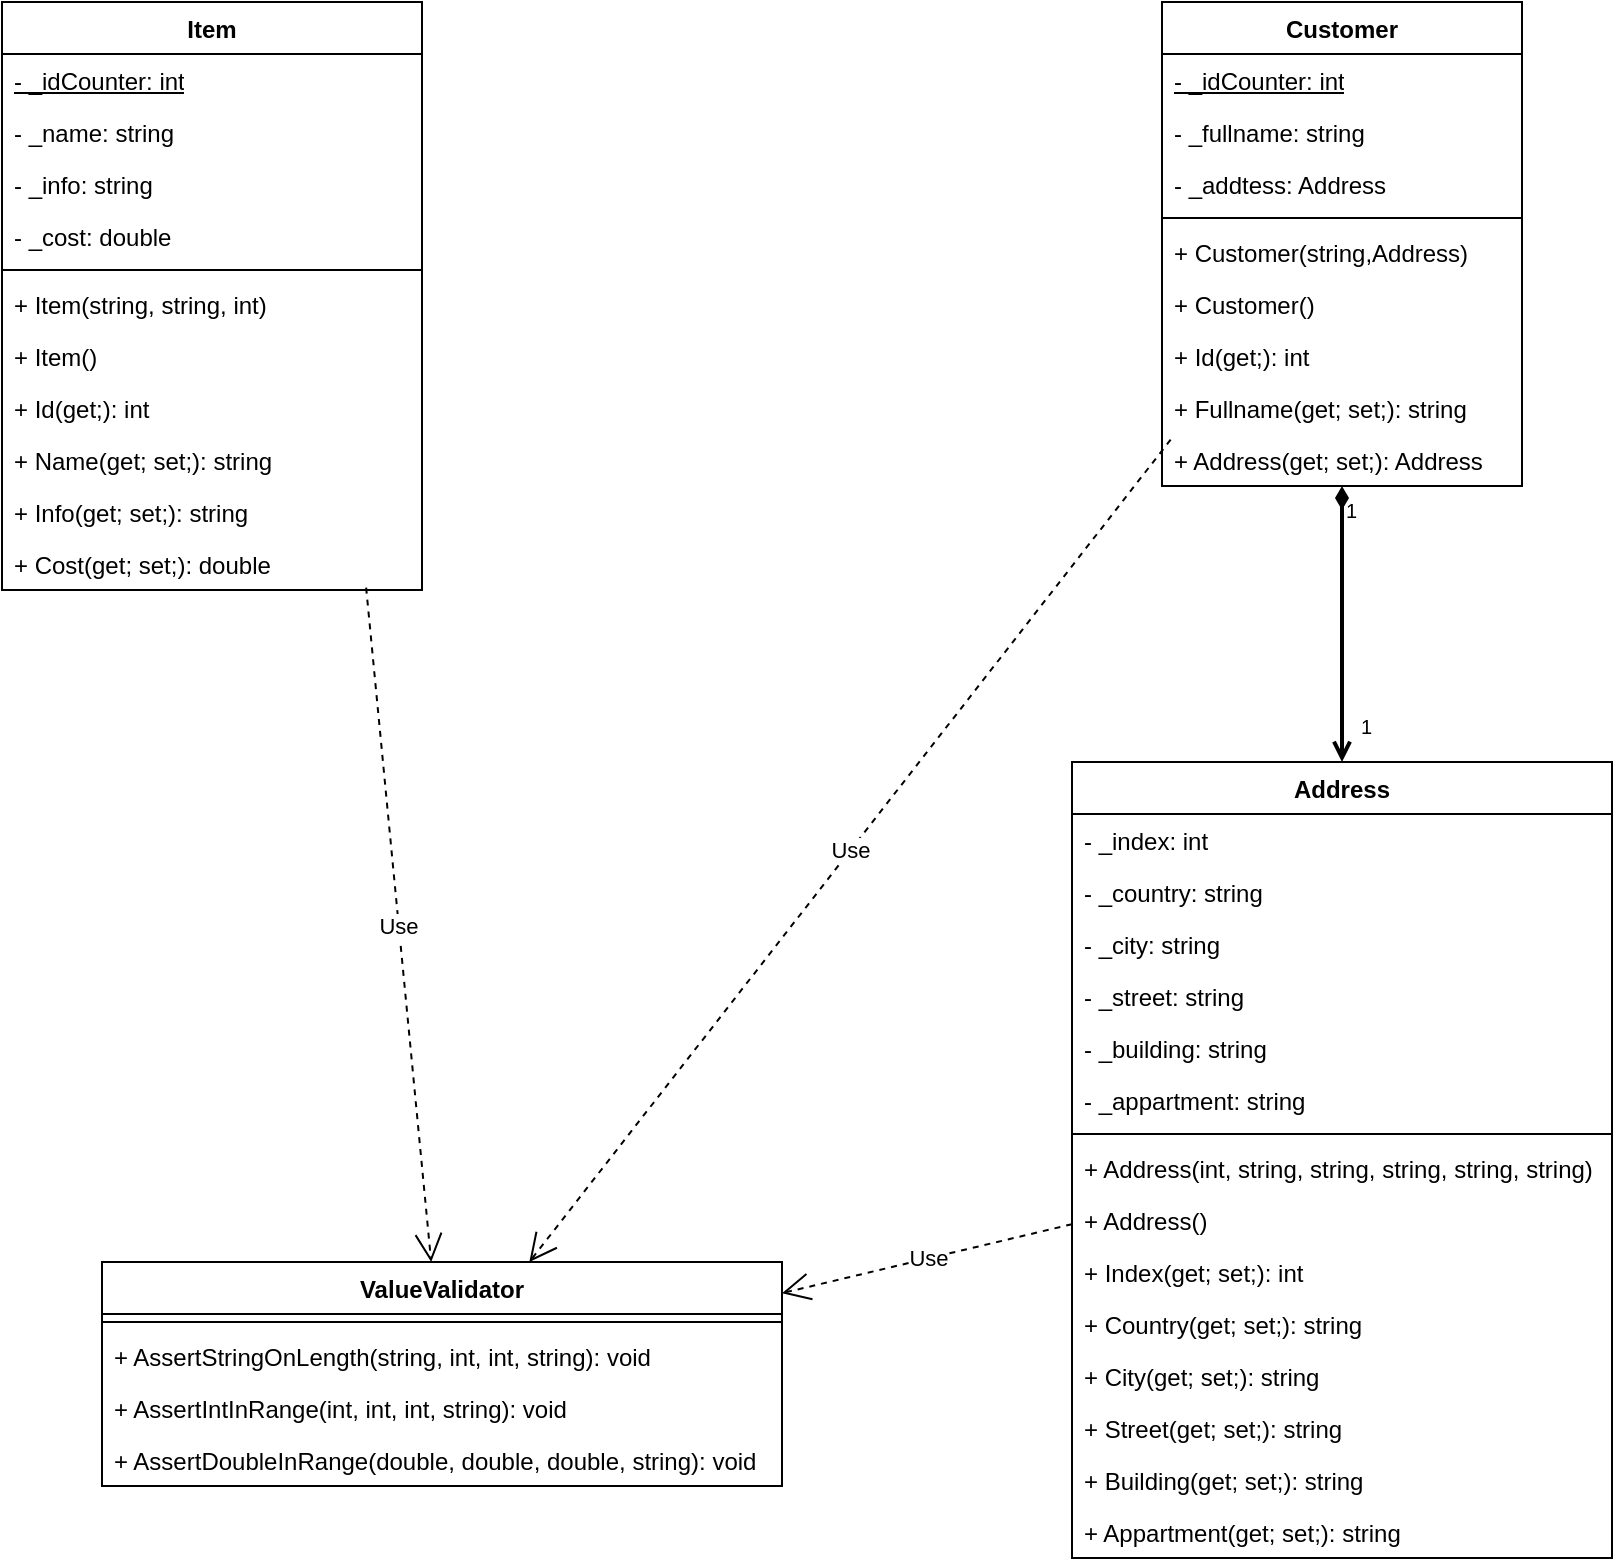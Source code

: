 <mxfile version="22.1.3" type="github">
  <diagram id="C5RBs43oDa-KdzZeNtuy" name="Page-1">
    <mxGraphModel dx="2351" dy="869" grid="1" gridSize="10" guides="1" tooltips="1" connect="1" arrows="1" fold="1" page="1" pageScale="1" pageWidth="827" pageHeight="1169" math="0" shadow="0">
      <root>
        <mxCell id="WIyWlLk6GJQsqaUBKTNV-0" />
        <mxCell id="WIyWlLk6GJQsqaUBKTNV-1" parent="WIyWlLk6GJQsqaUBKTNV-0" />
        <mxCell id="lq36NYKIBFTVrX8ykOkN-0" value="Item" style="swimlane;fontStyle=1;align=center;verticalAlign=top;childLayout=stackLayout;horizontal=1;startSize=26;horizontalStack=0;resizeParent=1;resizeParentMax=0;resizeLast=0;collapsible=1;marginBottom=0;whiteSpace=wrap;html=1;" vertex="1" parent="WIyWlLk6GJQsqaUBKTNV-1">
          <mxGeometry x="-50" y="280" width="210" height="294" as="geometry" />
        </mxCell>
        <mxCell id="lq36NYKIBFTVrX8ykOkN-1" value="&lt;u&gt;- _idCounter: int&lt;/u&gt;" style="text;strokeColor=none;fillColor=none;align=left;verticalAlign=top;spacingLeft=4;spacingRight=4;overflow=hidden;rotatable=0;points=[[0,0.5],[1,0.5]];portConstraint=eastwest;whiteSpace=wrap;html=1;" vertex="1" parent="lq36NYKIBFTVrX8ykOkN-0">
          <mxGeometry y="26" width="210" height="26" as="geometry" />
        </mxCell>
        <mxCell id="lq36NYKIBFTVrX8ykOkN-28" value="- _name: string" style="text;strokeColor=none;fillColor=none;align=left;verticalAlign=top;spacingLeft=4;spacingRight=4;overflow=hidden;rotatable=0;points=[[0,0.5],[1,0.5]];portConstraint=eastwest;whiteSpace=wrap;html=1;" vertex="1" parent="lq36NYKIBFTVrX8ykOkN-0">
          <mxGeometry y="52" width="210" height="26" as="geometry" />
        </mxCell>
        <mxCell id="lq36NYKIBFTVrX8ykOkN-27" value="- _info: string" style="text;strokeColor=none;fillColor=none;align=left;verticalAlign=top;spacingLeft=4;spacingRight=4;overflow=hidden;rotatable=0;points=[[0,0.5],[1,0.5]];portConstraint=eastwest;whiteSpace=wrap;html=1;" vertex="1" parent="lq36NYKIBFTVrX8ykOkN-0">
          <mxGeometry y="78" width="210" height="26" as="geometry" />
        </mxCell>
        <mxCell id="lq36NYKIBFTVrX8ykOkN-29" value="- _cost: double" style="text;strokeColor=none;fillColor=none;align=left;verticalAlign=top;spacingLeft=4;spacingRight=4;overflow=hidden;rotatable=0;points=[[0,0.5],[1,0.5]];portConstraint=eastwest;whiteSpace=wrap;html=1;" vertex="1" parent="lq36NYKIBFTVrX8ykOkN-0">
          <mxGeometry y="104" width="210" height="26" as="geometry" />
        </mxCell>
        <mxCell id="lq36NYKIBFTVrX8ykOkN-2" value="" style="line;strokeWidth=1;fillColor=none;align=left;verticalAlign=middle;spacingTop=-1;spacingLeft=3;spacingRight=3;rotatable=0;labelPosition=right;points=[];portConstraint=eastwest;strokeColor=inherit;" vertex="1" parent="lq36NYKIBFTVrX8ykOkN-0">
          <mxGeometry y="130" width="210" height="8" as="geometry" />
        </mxCell>
        <mxCell id="lq36NYKIBFTVrX8ykOkN-34" value="+ Item(string, string, int)" style="text;strokeColor=none;fillColor=none;align=left;verticalAlign=top;spacingLeft=4;spacingRight=4;overflow=hidden;rotatable=0;points=[[0,0.5],[1,0.5]];portConstraint=eastwest;whiteSpace=wrap;html=1;" vertex="1" parent="lq36NYKIBFTVrX8ykOkN-0">
          <mxGeometry y="138" width="210" height="26" as="geometry" />
        </mxCell>
        <mxCell id="lq36NYKIBFTVrX8ykOkN-36" value="+ Item()" style="text;strokeColor=none;fillColor=none;align=left;verticalAlign=top;spacingLeft=4;spacingRight=4;overflow=hidden;rotatable=0;points=[[0,0.5],[1,0.5]];portConstraint=eastwest;whiteSpace=wrap;html=1;" vertex="1" parent="lq36NYKIBFTVrX8ykOkN-0">
          <mxGeometry y="164" width="210" height="26" as="geometry" />
        </mxCell>
        <mxCell id="lq36NYKIBFTVrX8ykOkN-3" value="+ Id(get;): int" style="text;strokeColor=none;fillColor=none;align=left;verticalAlign=top;spacingLeft=4;spacingRight=4;overflow=hidden;rotatable=0;points=[[0,0.5],[1,0.5]];portConstraint=eastwest;whiteSpace=wrap;html=1;" vertex="1" parent="lq36NYKIBFTVrX8ykOkN-0">
          <mxGeometry y="190" width="210" height="26" as="geometry" />
        </mxCell>
        <mxCell id="lq36NYKIBFTVrX8ykOkN-31" value="+ Name(get; set;): string" style="text;strokeColor=none;fillColor=none;align=left;verticalAlign=top;spacingLeft=4;spacingRight=4;overflow=hidden;rotatable=0;points=[[0,0.5],[1,0.5]];portConstraint=eastwest;whiteSpace=wrap;html=1;" vertex="1" parent="lq36NYKIBFTVrX8ykOkN-0">
          <mxGeometry y="216" width="210" height="26" as="geometry" />
        </mxCell>
        <mxCell id="lq36NYKIBFTVrX8ykOkN-32" value="+ Info(get; set;): string" style="text;strokeColor=none;fillColor=none;align=left;verticalAlign=top;spacingLeft=4;spacingRight=4;overflow=hidden;rotatable=0;points=[[0,0.5],[1,0.5]];portConstraint=eastwest;whiteSpace=wrap;html=1;" vertex="1" parent="lq36NYKIBFTVrX8ykOkN-0">
          <mxGeometry y="242" width="210" height="26" as="geometry" />
        </mxCell>
        <mxCell id="lq36NYKIBFTVrX8ykOkN-33" value="+ Cost(get; set;): double" style="text;strokeColor=none;fillColor=none;align=left;verticalAlign=top;spacingLeft=4;spacingRight=4;overflow=hidden;rotatable=0;points=[[0,0.5],[1,0.5]];portConstraint=eastwest;whiteSpace=wrap;html=1;" vertex="1" parent="lq36NYKIBFTVrX8ykOkN-0">
          <mxGeometry y="268" width="210" height="26" as="geometry" />
        </mxCell>
        <mxCell id="lq36NYKIBFTVrX8ykOkN-8" value="Customer" style="swimlane;fontStyle=1;align=center;verticalAlign=top;childLayout=stackLayout;horizontal=1;startSize=26;horizontalStack=0;resizeParent=1;resizeParentMax=0;resizeLast=0;collapsible=1;marginBottom=0;whiteSpace=wrap;html=1;" vertex="1" parent="WIyWlLk6GJQsqaUBKTNV-1">
          <mxGeometry x="530" y="280" width="180" height="242" as="geometry" />
        </mxCell>
        <mxCell id="lq36NYKIBFTVrX8ykOkN-37" value="&lt;u&gt;- _idCounter: int&lt;/u&gt;" style="text;strokeColor=none;fillColor=none;align=left;verticalAlign=top;spacingLeft=4;spacingRight=4;overflow=hidden;rotatable=0;points=[[0,0.5],[1,0.5]];portConstraint=eastwest;whiteSpace=wrap;html=1;" vertex="1" parent="lq36NYKIBFTVrX8ykOkN-8">
          <mxGeometry y="26" width="180" height="26" as="geometry" />
        </mxCell>
        <mxCell id="lq36NYKIBFTVrX8ykOkN-38" value="- _fullname: string" style="text;strokeColor=none;fillColor=none;align=left;verticalAlign=top;spacingLeft=4;spacingRight=4;overflow=hidden;rotatable=0;points=[[0,0.5],[1,0.5]];portConstraint=eastwest;whiteSpace=wrap;html=1;" vertex="1" parent="lq36NYKIBFTVrX8ykOkN-8">
          <mxGeometry y="52" width="180" height="26" as="geometry" />
        </mxCell>
        <mxCell id="lq36NYKIBFTVrX8ykOkN-9" value="- _addtess: Address" style="text;strokeColor=none;fillColor=none;align=left;verticalAlign=top;spacingLeft=4;spacingRight=4;overflow=hidden;rotatable=0;points=[[0,0.5],[1,0.5]];portConstraint=eastwest;whiteSpace=wrap;html=1;" vertex="1" parent="lq36NYKIBFTVrX8ykOkN-8">
          <mxGeometry y="78" width="180" height="26" as="geometry" />
        </mxCell>
        <mxCell id="lq36NYKIBFTVrX8ykOkN-10" value="" style="line;strokeWidth=1;fillColor=none;align=left;verticalAlign=middle;spacingTop=-1;spacingLeft=3;spacingRight=3;rotatable=0;labelPosition=right;points=[];portConstraint=eastwest;strokeColor=inherit;" vertex="1" parent="lq36NYKIBFTVrX8ykOkN-8">
          <mxGeometry y="104" width="180" height="8" as="geometry" />
        </mxCell>
        <mxCell id="lq36NYKIBFTVrX8ykOkN-42" value="+ Customer(string,Address)" style="text;strokeColor=none;fillColor=none;align=left;verticalAlign=top;spacingLeft=4;spacingRight=4;overflow=hidden;rotatable=0;points=[[0,0.5],[1,0.5]];portConstraint=eastwest;whiteSpace=wrap;html=1;" vertex="1" parent="lq36NYKIBFTVrX8ykOkN-8">
          <mxGeometry y="112" width="180" height="26" as="geometry" />
        </mxCell>
        <mxCell id="lq36NYKIBFTVrX8ykOkN-41" value="+ Customer()" style="text;strokeColor=none;fillColor=none;align=left;verticalAlign=top;spacingLeft=4;spacingRight=4;overflow=hidden;rotatable=0;points=[[0,0.5],[1,0.5]];portConstraint=eastwest;whiteSpace=wrap;html=1;" vertex="1" parent="lq36NYKIBFTVrX8ykOkN-8">
          <mxGeometry y="138" width="180" height="26" as="geometry" />
        </mxCell>
        <mxCell id="lq36NYKIBFTVrX8ykOkN-39" value="+ Id(get;): int" style="text;strokeColor=none;fillColor=none;align=left;verticalAlign=top;spacingLeft=4;spacingRight=4;overflow=hidden;rotatable=0;points=[[0,0.5],[1,0.5]];portConstraint=eastwest;whiteSpace=wrap;html=1;" vertex="1" parent="lq36NYKIBFTVrX8ykOkN-8">
          <mxGeometry y="164" width="180" height="26" as="geometry" />
        </mxCell>
        <mxCell id="lq36NYKIBFTVrX8ykOkN-40" value="+ Fullname(get; set;): string" style="text;strokeColor=none;fillColor=none;align=left;verticalAlign=top;spacingLeft=4;spacingRight=4;overflow=hidden;rotatable=0;points=[[0,0.5],[1,0.5]];portConstraint=eastwest;whiteSpace=wrap;html=1;" vertex="1" parent="lq36NYKIBFTVrX8ykOkN-8">
          <mxGeometry y="190" width="180" height="26" as="geometry" />
        </mxCell>
        <mxCell id="lq36NYKIBFTVrX8ykOkN-11" value="+ Address(get; set;): Address" style="text;strokeColor=none;fillColor=none;align=left;verticalAlign=top;spacingLeft=4;spacingRight=4;overflow=hidden;rotatable=0;points=[[0,0.5],[1,0.5]];portConstraint=eastwest;whiteSpace=wrap;html=1;" vertex="1" parent="lq36NYKIBFTVrX8ykOkN-8">
          <mxGeometry y="216" width="180" height="26" as="geometry" />
        </mxCell>
        <mxCell id="lq36NYKIBFTVrX8ykOkN-16" value="Address" style="swimlane;fontStyle=1;align=center;verticalAlign=top;childLayout=stackLayout;horizontal=1;startSize=26;horizontalStack=0;resizeParent=1;resizeParentMax=0;resizeLast=0;collapsible=1;marginBottom=0;whiteSpace=wrap;html=1;" vertex="1" parent="WIyWlLk6GJQsqaUBKTNV-1">
          <mxGeometry x="485" y="660" width="270" height="398" as="geometry" />
        </mxCell>
        <mxCell id="lq36NYKIBFTVrX8ykOkN-17" value="- _index: int" style="text;strokeColor=none;fillColor=none;align=left;verticalAlign=top;spacingLeft=4;spacingRight=4;overflow=hidden;rotatable=0;points=[[0,0.5],[1,0.5]];portConstraint=eastwest;whiteSpace=wrap;html=1;" vertex="1" parent="lq36NYKIBFTVrX8ykOkN-16">
          <mxGeometry y="26" width="270" height="26" as="geometry" />
        </mxCell>
        <mxCell id="lq36NYKIBFTVrX8ykOkN-43" value="- _country: string" style="text;strokeColor=none;fillColor=none;align=left;verticalAlign=top;spacingLeft=4;spacingRight=4;overflow=hidden;rotatable=0;points=[[0,0.5],[1,0.5]];portConstraint=eastwest;whiteSpace=wrap;html=1;" vertex="1" parent="lq36NYKIBFTVrX8ykOkN-16">
          <mxGeometry y="52" width="270" height="26" as="geometry" />
        </mxCell>
        <mxCell id="lq36NYKIBFTVrX8ykOkN-44" value="- _city: string" style="text;strokeColor=none;fillColor=none;align=left;verticalAlign=top;spacingLeft=4;spacingRight=4;overflow=hidden;rotatable=0;points=[[0,0.5],[1,0.5]];portConstraint=eastwest;whiteSpace=wrap;html=1;" vertex="1" parent="lq36NYKIBFTVrX8ykOkN-16">
          <mxGeometry y="78" width="270" height="26" as="geometry" />
        </mxCell>
        <mxCell id="lq36NYKIBFTVrX8ykOkN-45" value="- _street: string" style="text;strokeColor=none;fillColor=none;align=left;verticalAlign=top;spacingLeft=4;spacingRight=4;overflow=hidden;rotatable=0;points=[[0,0.5],[1,0.5]];portConstraint=eastwest;whiteSpace=wrap;html=1;" vertex="1" parent="lq36NYKIBFTVrX8ykOkN-16">
          <mxGeometry y="104" width="270" height="26" as="geometry" />
        </mxCell>
        <mxCell id="lq36NYKIBFTVrX8ykOkN-46" value="- _building: string" style="text;strokeColor=none;fillColor=none;align=left;verticalAlign=top;spacingLeft=4;spacingRight=4;overflow=hidden;rotatable=0;points=[[0,0.5],[1,0.5]];portConstraint=eastwest;whiteSpace=wrap;html=1;" vertex="1" parent="lq36NYKIBFTVrX8ykOkN-16">
          <mxGeometry y="130" width="270" height="26" as="geometry" />
        </mxCell>
        <mxCell id="lq36NYKIBFTVrX8ykOkN-47" value="- _appartment: string" style="text;strokeColor=none;fillColor=none;align=left;verticalAlign=top;spacingLeft=4;spacingRight=4;overflow=hidden;rotatable=0;points=[[0,0.5],[1,0.5]];portConstraint=eastwest;whiteSpace=wrap;html=1;" vertex="1" parent="lq36NYKIBFTVrX8ykOkN-16">
          <mxGeometry y="156" width="270" height="26" as="geometry" />
        </mxCell>
        <mxCell id="lq36NYKIBFTVrX8ykOkN-18" value="" style="line;strokeWidth=1;fillColor=none;align=left;verticalAlign=middle;spacingTop=-1;spacingLeft=3;spacingRight=3;rotatable=0;labelPosition=right;points=[];portConstraint=eastwest;strokeColor=inherit;" vertex="1" parent="lq36NYKIBFTVrX8ykOkN-16">
          <mxGeometry y="182" width="270" height="8" as="geometry" />
        </mxCell>
        <mxCell id="lq36NYKIBFTVrX8ykOkN-49" value="+ Address(int, string, string, string, string, string)" style="text;strokeColor=none;fillColor=none;align=left;verticalAlign=top;spacingLeft=4;spacingRight=4;overflow=hidden;rotatable=0;points=[[0,0.5],[1,0.5]];portConstraint=eastwest;whiteSpace=wrap;html=1;" vertex="1" parent="lq36NYKIBFTVrX8ykOkN-16">
          <mxGeometry y="190" width="270" height="26" as="geometry" />
        </mxCell>
        <mxCell id="lq36NYKIBFTVrX8ykOkN-48" value="+ Address()" style="text;strokeColor=none;fillColor=none;align=left;verticalAlign=top;spacingLeft=4;spacingRight=4;overflow=hidden;rotatable=0;points=[[0,0.5],[1,0.5]];portConstraint=eastwest;whiteSpace=wrap;html=1;" vertex="1" parent="lq36NYKIBFTVrX8ykOkN-16">
          <mxGeometry y="216" width="270" height="26" as="geometry" />
        </mxCell>
        <mxCell id="lq36NYKIBFTVrX8ykOkN-19" value="+ Index(get; set;): int" style="text;strokeColor=none;fillColor=none;align=left;verticalAlign=top;spacingLeft=4;spacingRight=4;overflow=hidden;rotatable=0;points=[[0,0.5],[1,0.5]];portConstraint=eastwest;whiteSpace=wrap;html=1;" vertex="1" parent="lq36NYKIBFTVrX8ykOkN-16">
          <mxGeometry y="242" width="270" height="26" as="geometry" />
        </mxCell>
        <mxCell id="lq36NYKIBFTVrX8ykOkN-50" value="+ Country(get; set;): string" style="text;strokeColor=none;fillColor=none;align=left;verticalAlign=top;spacingLeft=4;spacingRight=4;overflow=hidden;rotatable=0;points=[[0,0.5],[1,0.5]];portConstraint=eastwest;whiteSpace=wrap;html=1;" vertex="1" parent="lq36NYKIBFTVrX8ykOkN-16">
          <mxGeometry y="268" width="270" height="26" as="geometry" />
        </mxCell>
        <mxCell id="lq36NYKIBFTVrX8ykOkN-51" value="+ City(get; set;): string" style="text;strokeColor=none;fillColor=none;align=left;verticalAlign=top;spacingLeft=4;spacingRight=4;overflow=hidden;rotatable=0;points=[[0,0.5],[1,0.5]];portConstraint=eastwest;whiteSpace=wrap;html=1;" vertex="1" parent="lq36NYKIBFTVrX8ykOkN-16">
          <mxGeometry y="294" width="270" height="26" as="geometry" />
        </mxCell>
        <mxCell id="lq36NYKIBFTVrX8ykOkN-53" value="+ Street(get; set;): string" style="text;strokeColor=none;fillColor=none;align=left;verticalAlign=top;spacingLeft=4;spacingRight=4;overflow=hidden;rotatable=0;points=[[0,0.5],[1,0.5]];portConstraint=eastwest;whiteSpace=wrap;html=1;" vertex="1" parent="lq36NYKIBFTVrX8ykOkN-16">
          <mxGeometry y="320" width="270" height="26" as="geometry" />
        </mxCell>
        <mxCell id="lq36NYKIBFTVrX8ykOkN-54" value="+ Building(get; set;): string" style="text;strokeColor=none;fillColor=none;align=left;verticalAlign=top;spacingLeft=4;spacingRight=4;overflow=hidden;rotatable=0;points=[[0,0.5],[1,0.5]];portConstraint=eastwest;whiteSpace=wrap;html=1;" vertex="1" parent="lq36NYKIBFTVrX8ykOkN-16">
          <mxGeometry y="346" width="270" height="26" as="geometry" />
        </mxCell>
        <mxCell id="lq36NYKIBFTVrX8ykOkN-52" value="+ Appartment(get; set;): string" style="text;strokeColor=none;fillColor=none;align=left;verticalAlign=top;spacingLeft=4;spacingRight=4;overflow=hidden;rotatable=0;points=[[0,0.5],[1,0.5]];portConstraint=eastwest;whiteSpace=wrap;html=1;" vertex="1" parent="lq36NYKIBFTVrX8ykOkN-16">
          <mxGeometry y="372" width="270" height="26" as="geometry" />
        </mxCell>
        <mxCell id="lq36NYKIBFTVrX8ykOkN-20" value="ValueValidator" style="swimlane;fontStyle=1;align=center;verticalAlign=top;childLayout=stackLayout;horizontal=1;startSize=26;horizontalStack=0;resizeParent=1;resizeParentMax=0;resizeLast=0;collapsible=1;marginBottom=0;whiteSpace=wrap;html=1;" vertex="1" parent="WIyWlLk6GJQsqaUBKTNV-1">
          <mxGeometry y="910" width="340" height="112" as="geometry" />
        </mxCell>
        <mxCell id="lq36NYKIBFTVrX8ykOkN-22" value="" style="line;strokeWidth=1;fillColor=none;align=left;verticalAlign=middle;spacingTop=-1;spacingLeft=3;spacingRight=3;rotatable=0;labelPosition=right;points=[];portConstraint=eastwest;strokeColor=inherit;" vertex="1" parent="lq36NYKIBFTVrX8ykOkN-20">
          <mxGeometry y="26" width="340" height="8" as="geometry" />
        </mxCell>
        <mxCell id="lq36NYKIBFTVrX8ykOkN-23" value="+ AssertStringOnLength(string, int, int, string): void" style="text;strokeColor=none;fillColor=none;align=left;verticalAlign=top;spacingLeft=4;spacingRight=4;overflow=hidden;rotatable=0;points=[[0,0.5],[1,0.5]];portConstraint=eastwest;whiteSpace=wrap;html=1;" vertex="1" parent="lq36NYKIBFTVrX8ykOkN-20">
          <mxGeometry y="34" width="340" height="26" as="geometry" />
        </mxCell>
        <mxCell id="lq36NYKIBFTVrX8ykOkN-55" value="+ AssertIntInRange(int, int, int, string): void" style="text;strokeColor=none;fillColor=none;align=left;verticalAlign=top;spacingLeft=4;spacingRight=4;overflow=hidden;rotatable=0;points=[[0,0.5],[1,0.5]];portConstraint=eastwest;whiteSpace=wrap;html=1;" vertex="1" parent="lq36NYKIBFTVrX8ykOkN-20">
          <mxGeometry y="60" width="340" height="26" as="geometry" />
        </mxCell>
        <mxCell id="lq36NYKIBFTVrX8ykOkN-56" value="+ AssertDoubleInRange(double, double, double, string): void" style="text;strokeColor=none;fillColor=none;align=left;verticalAlign=top;spacingLeft=4;spacingRight=4;overflow=hidden;rotatable=0;points=[[0,0.5],[1,0.5]];portConstraint=eastwest;whiteSpace=wrap;html=1;" vertex="1" parent="lq36NYKIBFTVrX8ykOkN-20">
          <mxGeometry y="86" width="340" height="26" as="geometry" />
        </mxCell>
        <mxCell id="lq36NYKIBFTVrX8ykOkN-71" value="" style="verticalAlign=bottom;html=1;endArrow=open;edgeStyle=orthogonalEdgeStyle;strokeWidth=2;rounded=0;startArrow=diamondThin;startFill=1;endFill=0;" edge="1" parent="WIyWlLk6GJQsqaUBKTNV-1" source="lq36NYKIBFTVrX8ykOkN-8" target="lq36NYKIBFTVrX8ykOkN-16">
          <mxGeometry relative="1" as="geometry">
            <mxPoint x="460" y="535" as="sourcePoint" />
            <mxPoint x="460" y="635" as="targetPoint" />
          </mxGeometry>
        </mxCell>
        <mxCell id="lq36NYKIBFTVrX8ykOkN-72" value="1" style="resizable=0;html=1;align=left;verticalAlign=top;labelBackgroundColor=none;fontSize=10" connectable="0" vertex="1" parent="lq36NYKIBFTVrX8ykOkN-71">
          <mxGeometry x="-1" relative="1" as="geometry" />
        </mxCell>
        <mxCell id="lq36NYKIBFTVrX8ykOkN-73" value="1" style="resizable=0;html=1;align=right;verticalAlign=top;labelBackgroundColor=none;fontSize=10" connectable="0" vertex="1" parent="lq36NYKIBFTVrX8ykOkN-71">
          <mxGeometry x="1" relative="1" as="geometry">
            <mxPoint x="15" y="-30" as="offset" />
          </mxGeometry>
        </mxCell>
        <mxCell id="lq36NYKIBFTVrX8ykOkN-81" value="Use" style="endArrow=open;endSize=12;dashed=1;html=1;rounded=0;" edge="1" parent="WIyWlLk6GJQsqaUBKTNV-1" source="lq36NYKIBFTVrX8ykOkN-16" target="lq36NYKIBFTVrX8ykOkN-20">
          <mxGeometry width="160" relative="1" as="geometry">
            <mxPoint x="250" y="760" as="sourcePoint" />
            <mxPoint x="370" y="820" as="targetPoint" />
          </mxGeometry>
        </mxCell>
        <mxCell id="lq36NYKIBFTVrX8ykOkN-82" value="Use" style="endArrow=open;endSize=12;dashed=1;html=1;rounded=0;exitX=0.867;exitY=0.954;exitDx=0;exitDy=0;exitPerimeter=0;" edge="1" parent="WIyWlLk6GJQsqaUBKTNV-1" source="lq36NYKIBFTVrX8ykOkN-33" target="lq36NYKIBFTVrX8ykOkN-20">
          <mxGeometry width="160" relative="1" as="geometry">
            <mxPoint x="260" y="640" as="sourcePoint" />
            <mxPoint x="326" y="770" as="targetPoint" />
          </mxGeometry>
        </mxCell>
        <mxCell id="lq36NYKIBFTVrX8ykOkN-83" value="Use" style="endArrow=open;endSize=12;dashed=1;html=1;rounded=0;exitX=0.024;exitY=0.108;exitDx=0;exitDy=0;exitPerimeter=0;" edge="1" parent="WIyWlLk6GJQsqaUBKTNV-1" source="lq36NYKIBFTVrX8ykOkN-11" target="lq36NYKIBFTVrX8ykOkN-20">
          <mxGeometry width="160" relative="1" as="geometry">
            <mxPoint x="420" y="530" as="sourcePoint" />
            <mxPoint x="386" y="790" as="targetPoint" />
          </mxGeometry>
        </mxCell>
      </root>
    </mxGraphModel>
  </diagram>
</mxfile>
